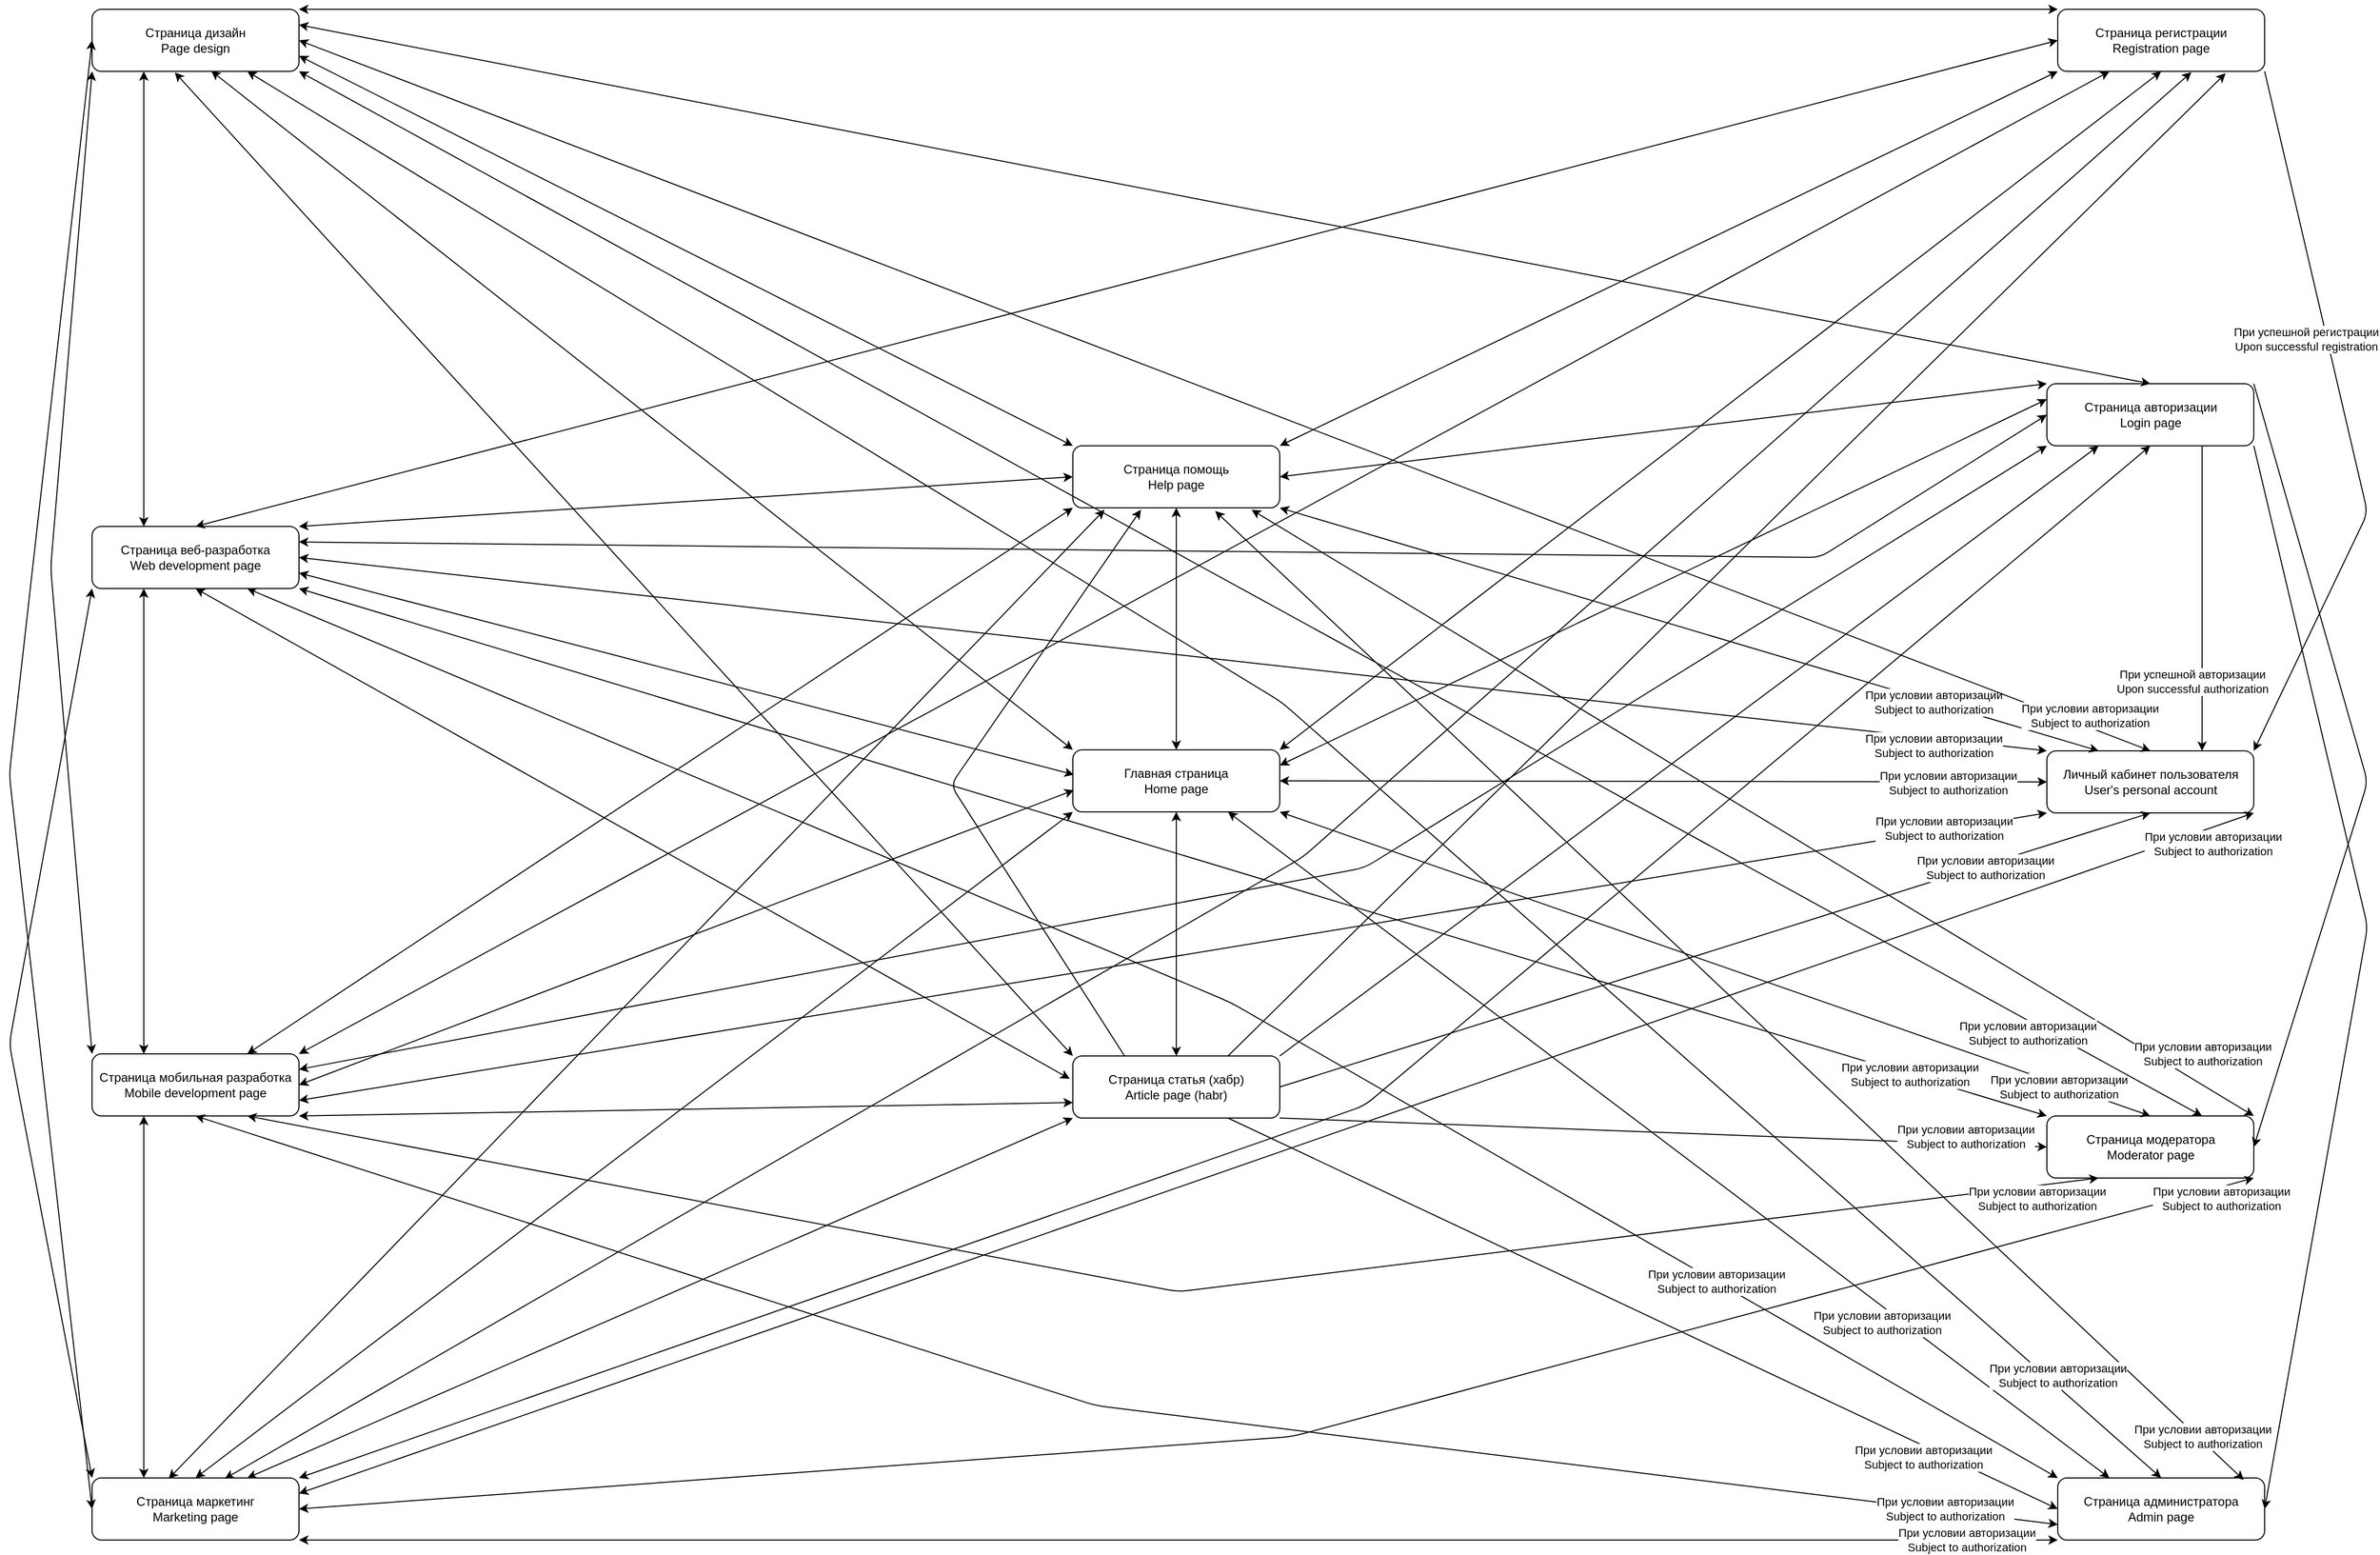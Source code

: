 <mxfile version="14.2.5" type="github">
  <diagram id="zUxbDx-NtFO-UQzZDu3f" name="Page-1">
    <mxGraphModel dx="2426" dy="1291" grid="1" gridSize="10" guides="1" tooltips="1" connect="1" arrows="1" fold="1" page="1" pageScale="1" pageWidth="2336" pageHeight="1654" math="0" shadow="0">
      <root>
        <mxCell id="0" />
        <mxCell id="1" parent="0" />
        <mxCell id="sWHFQ5oZg5fBOhKdgctv-2" value="Главная страница&lt;br&gt;Home page" style="rounded=1;whiteSpace=wrap;html=1;" vertex="1" parent="1">
          <mxGeometry x="1068" y="796" width="200" height="60" as="geometry" />
        </mxCell>
        <mxCell id="sWHFQ5oZg5fBOhKdgctv-3" value="Страница маркетинг&lt;br&gt;Marketing page" style="rounded=1;whiteSpace=wrap;html=1;" vertex="1" parent="1">
          <mxGeometry x="120" y="1500" width="200" height="60" as="geometry" />
        </mxCell>
        <mxCell id="sWHFQ5oZg5fBOhKdgctv-4" value="Страница веб-разработка&lt;br&gt;Web development page" style="rounded=1;whiteSpace=wrap;html=1;" vertex="1" parent="1">
          <mxGeometry x="120" y="580" width="200" height="60" as="geometry" />
        </mxCell>
        <mxCell id="sWHFQ5oZg5fBOhKdgctv-5" value="Страница мобильная разработка&lt;br&gt;Mobile development page" style="rounded=1;whiteSpace=wrap;html=1;" vertex="1" parent="1">
          <mxGeometry x="120" y="1090" width="200" height="60" as="geometry" />
        </mxCell>
        <mxCell id="sWHFQ5oZg5fBOhKdgctv-6" value="Страница дизайн&lt;br&gt;Page design" style="rounded=1;whiteSpace=wrap;html=1;" vertex="1" parent="1">
          <mxGeometry x="120" y="80" width="200" height="60" as="geometry" />
        </mxCell>
        <mxCell id="sWHFQ5oZg5fBOhKdgctv-9" value="Личный кабинет пользователя&lt;br&gt;User&#39;s personal account" style="rounded=1;whiteSpace=wrap;html=1;" vertex="1" parent="1">
          <mxGeometry x="2009.51" y="797" width="200" height="60" as="geometry" />
        </mxCell>
        <mxCell id="sWHFQ5oZg5fBOhKdgctv-10" value="Страница регистрации&lt;br&gt;Registration page" style="rounded=1;whiteSpace=wrap;html=1;" vertex="1" parent="1">
          <mxGeometry x="2020" y="80" width="200" height="60" as="geometry" />
        </mxCell>
        <mxCell id="sWHFQ5oZg5fBOhKdgctv-13" value="Страница авторизации&lt;br&gt;Login page" style="rounded=1;whiteSpace=wrap;html=1;" vertex="1" parent="1">
          <mxGeometry x="2009.51" y="442" width="200" height="60" as="geometry" />
        </mxCell>
        <mxCell id="sWHFQ5oZg5fBOhKdgctv-14" value="Страница статья (хабр)&lt;br&gt;Article page (habr)" style="rounded=1;whiteSpace=wrap;html=1;" vertex="1" parent="1">
          <mxGeometry x="1068" y="1092" width="200" height="60" as="geometry" />
        </mxCell>
        <mxCell id="sWHFQ5oZg5fBOhKdgctv-15" value="Страница администратора&lt;br&gt;Admin page" style="rounded=1;whiteSpace=wrap;html=1;" vertex="1" parent="1">
          <mxGeometry x="2020" y="1500" width="200" height="60" as="geometry" />
        </mxCell>
        <mxCell id="sWHFQ5oZg5fBOhKdgctv-16" value="Страница модератора&lt;br&gt;Moderator page" style="rounded=1;whiteSpace=wrap;html=1;" vertex="1" parent="1">
          <mxGeometry x="2009.51" y="1150" width="200" height="60" as="geometry" />
        </mxCell>
        <mxCell id="sWHFQ5oZg5fBOhKdgctv-17" value="Страница помощь&lt;br&gt;Help page" style="rounded=1;whiteSpace=wrap;html=1;" vertex="1" parent="1">
          <mxGeometry x="1068" y="502" width="200" height="60" as="geometry" />
        </mxCell>
        <mxCell id="sWHFQ5oZg5fBOhKdgctv-19" value="" style="endArrow=classic;startArrow=classic;html=1;entryX=0.576;entryY=0.993;entryDx=0;entryDy=0;exitX=0;exitY=0;exitDx=0;exitDy=0;entryPerimeter=0;" edge="1" parent="1" source="sWHFQ5oZg5fBOhKdgctv-2" target="sWHFQ5oZg5fBOhKdgctv-6">
          <mxGeometry width="50" height="50" relative="1" as="geometry">
            <mxPoint x="727" y="515" as="sourcePoint" />
            <mxPoint x="1042" y="615" as="targetPoint" />
            <Array as="points" />
          </mxGeometry>
        </mxCell>
        <mxCell id="sWHFQ5oZg5fBOhKdgctv-20" value="" style="endArrow=classic;startArrow=classic;html=1;exitX=1;exitY=0.75;exitDx=0;exitDy=0;entryX=0.005;entryY=0.4;entryDx=0;entryDy=0;entryPerimeter=0;" edge="1" parent="1" source="sWHFQ5oZg5fBOhKdgctv-4" target="sWHFQ5oZg5fBOhKdgctv-2">
          <mxGeometry width="50" height="50" relative="1" as="geometry">
            <mxPoint x="992" y="665" as="sourcePoint" />
            <mxPoint x="1042" y="615" as="targetPoint" />
          </mxGeometry>
        </mxCell>
        <mxCell id="sWHFQ5oZg5fBOhKdgctv-22" value="" style="endArrow=classic;startArrow=classic;html=1;exitX=1;exitY=0.5;exitDx=0;exitDy=0;entryX=0.005;entryY=0.65;entryDx=0;entryDy=0;entryPerimeter=0;" edge="1" parent="1" source="sWHFQ5oZg5fBOhKdgctv-5" target="sWHFQ5oZg5fBOhKdgctv-2">
          <mxGeometry width="50" height="50" relative="1" as="geometry">
            <mxPoint x="632" y="654" as="sourcePoint" />
            <mxPoint x="682" y="604" as="targetPoint" />
          </mxGeometry>
        </mxCell>
        <mxCell id="sWHFQ5oZg5fBOhKdgctv-23" value="" style="endArrow=classic;startArrow=classic;html=1;exitX=0.5;exitY=0;exitDx=0;exitDy=0;entryX=0;entryY=1;entryDx=0;entryDy=0;" edge="1" parent="1" source="sWHFQ5oZg5fBOhKdgctv-3" target="sWHFQ5oZg5fBOhKdgctv-2">
          <mxGeometry width="50" height="50" relative="1" as="geometry">
            <mxPoint x="992" y="665" as="sourcePoint" />
            <mxPoint x="1042" y="615" as="targetPoint" />
          </mxGeometry>
        </mxCell>
        <mxCell id="sWHFQ5oZg5fBOhKdgctv-24" value="" style="endArrow=classic;startArrow=classic;html=1;exitX=0.5;exitY=0;exitDx=0;exitDy=0;entryX=0.5;entryY=1;entryDx=0;entryDy=0;" edge="1" parent="1" source="sWHFQ5oZg5fBOhKdgctv-14" target="sWHFQ5oZg5fBOhKdgctv-2">
          <mxGeometry width="50" height="50" relative="1" as="geometry">
            <mxPoint x="1333" y="907" as="sourcePoint" />
            <mxPoint x="1383" y="857" as="targetPoint" />
          </mxGeometry>
        </mxCell>
        <mxCell id="sWHFQ5oZg5fBOhKdgctv-25" value="" style="endArrow=classic;startArrow=classic;html=1;entryX=0;entryY=1;entryDx=0;entryDy=0;exitX=0.75;exitY=0;exitDx=0;exitDy=0;" edge="1" parent="1" source="sWHFQ5oZg5fBOhKdgctv-3" target="sWHFQ5oZg5fBOhKdgctv-14">
          <mxGeometry width="50" height="50" relative="1" as="geometry">
            <mxPoint x="320" y="1520" as="sourcePoint" />
            <mxPoint x="1042" y="615" as="targetPoint" />
          </mxGeometry>
        </mxCell>
        <mxCell id="sWHFQ5oZg5fBOhKdgctv-26" value="" style="endArrow=classic;startArrow=classic;html=1;exitX=1;exitY=1;exitDx=0;exitDy=0;entryX=0;entryY=0.75;entryDx=0;entryDy=0;" edge="1" parent="1" source="sWHFQ5oZg5fBOhKdgctv-5" target="sWHFQ5oZg5fBOhKdgctv-14">
          <mxGeometry width="50" height="50" relative="1" as="geometry">
            <mxPoint x="992" y="665" as="sourcePoint" />
            <mxPoint x="722" y="765" as="targetPoint" />
          </mxGeometry>
        </mxCell>
        <mxCell id="sWHFQ5oZg5fBOhKdgctv-27" value="" style="endArrow=classic;startArrow=classic;html=1;entryX=-0.015;entryY=0.367;entryDx=0;entryDy=0;entryPerimeter=0;exitX=0.5;exitY=1;exitDx=0;exitDy=0;" edge="1" parent="1" source="sWHFQ5oZg5fBOhKdgctv-4" target="sWHFQ5oZg5fBOhKdgctv-14">
          <mxGeometry width="50" height="50" relative="1" as="geometry">
            <mxPoint x="310" y="690" as="sourcePoint" />
            <mxPoint x="1042" y="615" as="targetPoint" />
          </mxGeometry>
        </mxCell>
        <mxCell id="sWHFQ5oZg5fBOhKdgctv-28" value="" style="endArrow=classic;startArrow=classic;html=1;entryX=0;entryY=0;entryDx=0;entryDy=0;" edge="1" parent="1" target="sWHFQ5oZg5fBOhKdgctv-14">
          <mxGeometry width="50" height="50" relative="1" as="geometry">
            <mxPoint x="200" y="141" as="sourcePoint" />
            <mxPoint x="1042" y="615" as="targetPoint" />
          </mxGeometry>
        </mxCell>
        <mxCell id="sWHFQ5oZg5fBOhKdgctv-30" value="" style="endArrow=classic;html=1;exitX=1;exitY=1;exitDx=0;exitDy=0;entryX=1;entryY=0;entryDx=0;entryDy=0;" edge="1" parent="1" source="sWHFQ5oZg5fBOhKdgctv-10" target="sWHFQ5oZg5fBOhKdgctv-9">
          <mxGeometry width="50" height="50" relative="1" as="geometry">
            <mxPoint x="1671.51" y="912" as="sourcePoint" />
            <mxPoint x="1721.51" y="862" as="targetPoint" />
            <Array as="points">
              <mxPoint x="2319.51" y="567" />
            </Array>
          </mxGeometry>
        </mxCell>
        <mxCell id="sWHFQ5oZg5fBOhKdgctv-72" value="При успешной регистрации&lt;br&gt;Upon successful registration" style="edgeLabel;html=1;align=center;verticalAlign=middle;resizable=0;points=[];rotation=0;" vertex="1" connectable="0" parent="sWHFQ5oZg5fBOhKdgctv-30">
          <mxGeometry x="-0.486" y="-1" relative="1" as="geometry">
            <mxPoint x="0.39" y="85.62" as="offset" />
          </mxGeometry>
        </mxCell>
        <mxCell id="sWHFQ5oZg5fBOhKdgctv-31" value="" style="endArrow=classic;html=1;exitX=0.75;exitY=1;exitDx=0;exitDy=0;entryX=0.75;entryY=0;entryDx=0;entryDy=0;" edge="1" parent="1" source="sWHFQ5oZg5fBOhKdgctv-13" target="sWHFQ5oZg5fBOhKdgctv-9">
          <mxGeometry width="50" height="50" relative="1" as="geometry">
            <mxPoint x="1591.51" y="912" as="sourcePoint" />
            <mxPoint x="1641.51" y="862" as="targetPoint" />
            <Array as="points" />
          </mxGeometry>
        </mxCell>
        <mxCell id="sWHFQ5oZg5fBOhKdgctv-80" value="При успешной авторизации&lt;br&gt;Upon successful authorization" style="edgeLabel;html=1;align=center;verticalAlign=middle;resizable=0;points=[];" vertex="1" connectable="0" parent="sWHFQ5oZg5fBOhKdgctv-31">
          <mxGeometry x="0.458" y="1" relative="1" as="geometry">
            <mxPoint x="-10.51" y="12.71" as="offset" />
          </mxGeometry>
        </mxCell>
        <mxCell id="sWHFQ5oZg5fBOhKdgctv-32" value="" style="endArrow=classic;html=1;exitX=1;exitY=0;exitDx=0;exitDy=0;entryX=1;entryY=0.5;entryDx=0;entryDy=0;" edge="1" parent="1" source="sWHFQ5oZg5fBOhKdgctv-13" target="sWHFQ5oZg5fBOhKdgctv-16">
          <mxGeometry width="50" height="50" relative="1" as="geometry">
            <mxPoint x="1671.51" y="902" as="sourcePoint" />
            <mxPoint x="1721.51" y="852" as="targetPoint" />
            <Array as="points">
              <mxPoint x="2319.51" y="827" />
            </Array>
          </mxGeometry>
        </mxCell>
        <mxCell id="sWHFQ5oZg5fBOhKdgctv-33" value="" style="endArrow=classic;html=1;exitX=1;exitY=1;exitDx=0;exitDy=0;entryX=1;entryY=0.5;entryDx=0;entryDy=0;" edge="1" parent="1" source="sWHFQ5oZg5fBOhKdgctv-13" target="sWHFQ5oZg5fBOhKdgctv-15">
          <mxGeometry width="50" height="50" relative="1" as="geometry">
            <mxPoint x="1741.51" y="1082" as="sourcePoint" />
            <mxPoint x="1791.51" y="1032" as="targetPoint" />
            <Array as="points">
              <mxPoint x="2319.51" y="967" />
            </Array>
          </mxGeometry>
        </mxCell>
        <mxCell id="sWHFQ5oZg5fBOhKdgctv-36" value="" style="endArrow=classic;startArrow=classic;html=1;exitX=0.5;exitY=0;exitDx=0;exitDy=0;entryX=0.5;entryY=1;entryDx=0;entryDy=0;" edge="1" parent="1" source="sWHFQ5oZg5fBOhKdgctv-2" target="sWHFQ5oZg5fBOhKdgctv-17">
          <mxGeometry width="50" height="50" relative="1" as="geometry">
            <mxPoint x="1333" y="897" as="sourcePoint" />
            <mxPoint x="1383" y="847" as="targetPoint" />
          </mxGeometry>
        </mxCell>
        <mxCell id="sWHFQ5oZg5fBOhKdgctv-37" value="" style="endArrow=classic;startArrow=classic;html=1;exitX=1;exitY=0;exitDx=0;exitDy=0;entryX=0.5;entryY=1;entryDx=0;entryDy=0;" edge="1" parent="1" source="sWHFQ5oZg5fBOhKdgctv-2" target="sWHFQ5oZg5fBOhKdgctv-10">
          <mxGeometry width="50" height="50" relative="1" as="geometry">
            <mxPoint x="992" y="655" as="sourcePoint" />
            <mxPoint x="1042" y="605" as="targetPoint" />
          </mxGeometry>
        </mxCell>
        <mxCell id="sWHFQ5oZg5fBOhKdgctv-38" value="" style="endArrow=classic;startArrow=classic;html=1;exitX=1;exitY=0.25;exitDx=0;exitDy=0;entryX=0;entryY=0.25;entryDx=0;entryDy=0;" edge="1" parent="1" source="sWHFQ5oZg5fBOhKdgctv-2" target="sWHFQ5oZg5fBOhKdgctv-13">
          <mxGeometry width="50" height="50" relative="1" as="geometry">
            <mxPoint x="992" y="655" as="sourcePoint" />
            <mxPoint x="1032" y="584" as="targetPoint" />
          </mxGeometry>
        </mxCell>
        <mxCell id="sWHFQ5oZg5fBOhKdgctv-54" value="" style="endArrow=classic;startArrow=classic;html=1;exitX=1;exitY=0;exitDx=0;exitDy=0;entryX=0;entryY=1;entryDx=0;entryDy=0;" edge="1" parent="1" source="sWHFQ5oZg5fBOhKdgctv-17" target="sWHFQ5oZg5fBOhKdgctv-10">
          <mxGeometry width="50" height="50" relative="1" as="geometry">
            <mxPoint x="940" y="290" as="sourcePoint" />
            <mxPoint x="1320" y="70" as="targetPoint" />
          </mxGeometry>
        </mxCell>
        <mxCell id="sWHFQ5oZg5fBOhKdgctv-55" value="" style="endArrow=classic;startArrow=classic;html=1;exitX=1;exitY=0.5;exitDx=0;exitDy=0;entryX=0;entryY=0;entryDx=0;entryDy=0;" edge="1" parent="1" source="sWHFQ5oZg5fBOhKdgctv-17" target="sWHFQ5oZg5fBOhKdgctv-13">
          <mxGeometry width="50" height="50" relative="1" as="geometry">
            <mxPoint x="780" y="610" as="sourcePoint" />
            <mxPoint x="1250" y="300" as="targetPoint" />
          </mxGeometry>
        </mxCell>
        <mxCell id="sWHFQ5oZg5fBOhKdgctv-57" value="" style="endArrow=classic;startArrow=classic;html=1;exitX=1;exitY=1;exitDx=0;exitDy=0;entryX=0.25;entryY=0;entryDx=0;entryDy=0;" edge="1" parent="1" source="sWHFQ5oZg5fBOhKdgctv-17" target="sWHFQ5oZg5fBOhKdgctv-9">
          <mxGeometry width="50" height="50" relative="1" as="geometry">
            <mxPoint x="780" y="610" as="sourcePoint" />
            <mxPoint x="830" y="560" as="targetPoint" />
          </mxGeometry>
        </mxCell>
        <mxCell id="sWHFQ5oZg5fBOhKdgctv-81" value="При условии авторизации&lt;br&gt;Subject to authorization" style="edgeLabel;html=1;align=center;verticalAlign=middle;resizable=0;points=[];" vertex="1" connectable="0" parent="sWHFQ5oZg5fBOhKdgctv-57">
          <mxGeometry x="0.726" relative="1" as="geometry">
            <mxPoint x="-51.45" y="-14.92" as="offset" />
          </mxGeometry>
        </mxCell>
        <mxCell id="sWHFQ5oZg5fBOhKdgctv-58" value="" style="endArrow=classic;startArrow=classic;html=1;exitX=0.864;exitY=1.032;exitDx=0;exitDy=0;exitPerimeter=0;entryX=1;entryY=0;entryDx=0;entryDy=0;" edge="1" parent="1" source="sWHFQ5oZg5fBOhKdgctv-17" target="sWHFQ5oZg5fBOhKdgctv-16">
          <mxGeometry width="50" height="50" relative="1" as="geometry">
            <mxPoint x="920" y="360" as="sourcePoint" />
            <mxPoint x="830" y="560" as="targetPoint" />
          </mxGeometry>
        </mxCell>
        <mxCell id="sWHFQ5oZg5fBOhKdgctv-59" value="" style="endArrow=classic;startArrow=classic;html=1;exitX=0.688;exitY=1.052;exitDx=0;exitDy=0;exitPerimeter=0;entryX=0.899;entryY=0.032;entryDx=0;entryDy=0;entryPerimeter=0;" edge="1" parent="1" source="sWHFQ5oZg5fBOhKdgctv-17" target="sWHFQ5oZg5fBOhKdgctv-15">
          <mxGeometry width="50" height="50" relative="1" as="geometry">
            <mxPoint x="780" y="610" as="sourcePoint" />
            <mxPoint x="830" y="560" as="targetPoint" />
          </mxGeometry>
        </mxCell>
        <mxCell id="sWHFQ5oZg5fBOhKdgctv-114" value="При условии авторизации&lt;br&gt;Subject to authorization" style="edgeLabel;html=1;align=center;verticalAlign=middle;resizable=0;points=[];" vertex="1" connectable="0" parent="sWHFQ5oZg5fBOhKdgctv-59">
          <mxGeometry x="0.884" y="-3" relative="1" as="geometry">
            <mxPoint x="19.73" y="10.05" as="offset" />
          </mxGeometry>
        </mxCell>
        <mxCell id="sWHFQ5oZg5fBOhKdgctv-60" value="" style="endArrow=classic;html=1;entryX=0.329;entryY=1.032;entryDx=0;entryDy=0;entryPerimeter=0;exitX=0.25;exitY=0;exitDx=0;exitDy=0;" edge="1" parent="1" source="sWHFQ5oZg5fBOhKdgctv-14" target="sWHFQ5oZg5fBOhKdgctv-17">
          <mxGeometry width="50" height="50" relative="1" as="geometry">
            <mxPoint x="870" y="972" as="sourcePoint" />
            <mxPoint x="870" y="132" as="targetPoint" />
            <Array as="points">
              <mxPoint x="950" y="830" />
            </Array>
          </mxGeometry>
        </mxCell>
        <mxCell id="sWHFQ5oZg5fBOhKdgctv-61" value="" style="endArrow=classic;startArrow=classic;html=1;exitX=0.37;exitY=0.013;exitDx=0;exitDy=0;entryX=0.153;entryY=1.032;entryDx=0;entryDy=0;entryPerimeter=0;exitPerimeter=0;" edge="1" parent="1" source="sWHFQ5oZg5fBOhKdgctv-3" target="sWHFQ5oZg5fBOhKdgctv-17">
          <mxGeometry width="50" height="50" relative="1" as="geometry">
            <mxPoint x="780" y="610" as="sourcePoint" />
            <mxPoint x="750" y="140" as="targetPoint" />
          </mxGeometry>
        </mxCell>
        <mxCell id="sWHFQ5oZg5fBOhKdgctv-62" value="" style="endArrow=classic;startArrow=classic;html=1;exitX=0.75;exitY=0;exitDx=0;exitDy=0;entryX=0;entryY=1;entryDx=0;entryDy=0;" edge="1" parent="1" source="sWHFQ5oZg5fBOhKdgctv-5" target="sWHFQ5oZg5fBOhKdgctv-17">
          <mxGeometry width="50" height="50" relative="1" as="geometry">
            <mxPoint x="780" y="610" as="sourcePoint" />
            <mxPoint x="830" y="560" as="targetPoint" />
          </mxGeometry>
        </mxCell>
        <mxCell id="sWHFQ5oZg5fBOhKdgctv-63" value="" style="endArrow=classic;startArrow=classic;html=1;exitX=1;exitY=0;exitDx=0;exitDy=0;entryX=0;entryY=0.5;entryDx=0;entryDy=0;" edge="1" parent="1" source="sWHFQ5oZg5fBOhKdgctv-4" target="sWHFQ5oZg5fBOhKdgctv-17">
          <mxGeometry width="50" height="50" relative="1" as="geometry">
            <mxPoint x="780" y="610" as="sourcePoint" />
            <mxPoint x="830" y="560" as="targetPoint" />
          </mxGeometry>
        </mxCell>
        <mxCell id="sWHFQ5oZg5fBOhKdgctv-64" value="" style="endArrow=classic;startArrow=classic;html=1;exitX=1;exitY=0.75;exitDx=0;exitDy=0;entryX=0;entryY=0;entryDx=0;entryDy=0;" edge="1" parent="1" source="sWHFQ5oZg5fBOhKdgctv-6" target="sWHFQ5oZg5fBOhKdgctv-17">
          <mxGeometry width="50" height="50" relative="1" as="geometry">
            <mxPoint x="420" y="140" as="sourcePoint" />
            <mxPoint x="640" y="50" as="targetPoint" />
          </mxGeometry>
        </mxCell>
        <mxCell id="sWHFQ5oZg5fBOhKdgctv-65" value="" style="endArrow=classic;startArrow=classic;html=1;exitX=0.25;exitY=1;exitDx=0;exitDy=0;entryX=0.25;entryY=0;entryDx=0;entryDy=0;" edge="1" parent="1" source="sWHFQ5oZg5fBOhKdgctv-6" target="sWHFQ5oZg5fBOhKdgctv-4">
          <mxGeometry width="50" height="50" relative="1" as="geometry">
            <mxPoint x="860" y="857" as="sourcePoint" />
            <mxPoint x="910" y="807" as="targetPoint" />
          </mxGeometry>
        </mxCell>
        <mxCell id="sWHFQ5oZg5fBOhKdgctv-66" value="" style="endArrow=classic;html=1;exitX=0.75;exitY=0;exitDx=0;exitDy=0;entryX=0.811;entryY=1.032;entryDx=0;entryDy=0;entryPerimeter=0;" edge="1" parent="1" source="sWHFQ5oZg5fBOhKdgctv-14" target="sWHFQ5oZg5fBOhKdgctv-10">
          <mxGeometry width="50" height="50" relative="1" as="geometry">
            <mxPoint x="780" y="610" as="sourcePoint" />
            <mxPoint x="830" y="560" as="targetPoint" />
          </mxGeometry>
        </mxCell>
        <mxCell id="sWHFQ5oZg5fBOhKdgctv-67" value="" style="endArrow=classic;html=1;exitX=1;exitY=0;exitDx=0;exitDy=0;entryX=0.25;entryY=1;entryDx=0;entryDy=0;" edge="1" parent="1" source="sWHFQ5oZg5fBOhKdgctv-14" target="sWHFQ5oZg5fBOhKdgctv-13">
          <mxGeometry width="50" height="50" relative="1" as="geometry">
            <mxPoint x="950" y="860" as="sourcePoint" />
            <mxPoint x="1000" y="810" as="targetPoint" />
          </mxGeometry>
        </mxCell>
        <mxCell id="sWHFQ5oZg5fBOhKdgctv-68" value="" style="endArrow=classic;html=1;exitX=1;exitY=0.5;exitDx=0;exitDy=0;entryX=0.5;entryY=1;entryDx=0;entryDy=0;" edge="1" parent="1" source="sWHFQ5oZg5fBOhKdgctv-14" target="sWHFQ5oZg5fBOhKdgctv-9">
          <mxGeometry relative="1" as="geometry">
            <mxPoint x="760" y="580" as="sourcePoint" />
            <mxPoint x="860" y="580" as="targetPoint" />
            <Array as="points" />
          </mxGeometry>
        </mxCell>
        <mxCell id="sWHFQ5oZg5fBOhKdgctv-69" value="При условии авторизации&lt;br&gt;Subject to authorization" style="edgeLabel;resizable=0;html=1;align=center;verticalAlign=middle;" connectable="0" vertex="1" parent="sWHFQ5oZg5fBOhKdgctv-68">
          <mxGeometry relative="1" as="geometry">
            <mxPoint x="471.2" y="100.52" as="offset" />
          </mxGeometry>
        </mxCell>
        <mxCell id="sWHFQ5oZg5fBOhKdgctv-71" value="При условии авторизации&lt;br&gt;Subject to authorization" style="edgeLabel;html=1;align=center;verticalAlign=middle;resizable=0;points=[];" vertex="1" connectable="0" parent="sWHFQ5oZg5fBOhKdgctv-68">
          <mxGeometry x="0.604" y="-2" relative="1" as="geometry">
            <mxPoint x="6.59" y="-1.37" as="offset" />
          </mxGeometry>
        </mxCell>
        <mxCell id="sWHFQ5oZg5fBOhKdgctv-78" value="" style="endArrow=classic;startArrow=classic;html=1;exitX=1;exitY=0.5;exitDx=0;exitDy=0;entryX=0;entryY=0.5;entryDx=0;entryDy=0;" edge="1" parent="1" source="sWHFQ5oZg5fBOhKdgctv-2" target="sWHFQ5oZg5fBOhKdgctv-9">
          <mxGeometry width="50" height="50" relative="1" as="geometry">
            <mxPoint x="1360" y="910" as="sourcePoint" />
            <mxPoint x="1410" y="860" as="targetPoint" />
          </mxGeometry>
        </mxCell>
        <mxCell id="sWHFQ5oZg5fBOhKdgctv-79" value="При условии авторизации&lt;br&gt;Subject to authorization" style="edgeLabel;html=1;align=center;verticalAlign=middle;resizable=0;points=[];" vertex="1" connectable="0" parent="sWHFQ5oZg5fBOhKdgctv-78">
          <mxGeometry x="0.742" y="-1" relative="1" as="geometry">
            <mxPoint as="offset" />
          </mxGeometry>
        </mxCell>
        <mxCell id="sWHFQ5oZg5fBOhKdgctv-82" value="" style="endArrow=classic;startArrow=classic;html=1;exitX=1;exitY=0.5;exitDx=0;exitDy=0;entryX=0.5;entryY=0;entryDx=0;entryDy=0;" edge="1" parent="1" source="sWHFQ5oZg5fBOhKdgctv-6" target="sWHFQ5oZg5fBOhKdgctv-9">
          <mxGeometry width="50" height="50" relative="1" as="geometry">
            <mxPoint x="1160" y="690" as="sourcePoint" />
            <mxPoint x="1210" y="640" as="targetPoint" />
          </mxGeometry>
        </mxCell>
        <mxCell id="sWHFQ5oZg5fBOhKdgctv-84" value="При условии авторизации&lt;br&gt;Subject to authorization" style="edgeLabel;html=1;align=center;verticalAlign=middle;resizable=0;points=[];" vertex="1" connectable="0" parent="sWHFQ5oZg5fBOhKdgctv-82">
          <mxGeometry x="0.862" y="2" relative="1" as="geometry">
            <mxPoint x="63.84" y="14.58" as="offset" />
          </mxGeometry>
        </mxCell>
        <mxCell id="sWHFQ5oZg5fBOhKdgctv-85" value="" style="endArrow=classic;startArrow=classic;html=1;exitX=1;exitY=0.5;exitDx=0;exitDy=0;entryX=0;entryY=0;entryDx=0;entryDy=0;" edge="1" parent="1" source="sWHFQ5oZg5fBOhKdgctv-4" target="sWHFQ5oZg5fBOhKdgctv-9">
          <mxGeometry width="50" height="50" relative="1" as="geometry">
            <mxPoint x="1160" y="630" as="sourcePoint" />
            <mxPoint x="1970" y="797" as="targetPoint" />
          </mxGeometry>
        </mxCell>
        <mxCell id="sWHFQ5oZg5fBOhKdgctv-86" value="При условии авторизации&lt;br&gt;Subject to authorization" style="edgeLabel;html=1;align=center;verticalAlign=middle;resizable=0;points=[];" vertex="1" connectable="0" parent="sWHFQ5oZg5fBOhKdgctv-85">
          <mxGeometry x="0.751" y="-1" relative="1" as="geometry">
            <mxPoint x="101.24" y="17.19" as="offset" />
          </mxGeometry>
        </mxCell>
        <mxCell id="sWHFQ5oZg5fBOhKdgctv-87" value="" style="endArrow=classic;startArrow=classic;html=1;exitX=1;exitY=0.75;exitDx=0;exitDy=0;entryX=0;entryY=1;entryDx=0;entryDy=0;" edge="1" parent="1" source="sWHFQ5oZg5fBOhKdgctv-5" target="sWHFQ5oZg5fBOhKdgctv-9">
          <mxGeometry width="50" height="50" relative="1" as="geometry">
            <mxPoint x="1160" y="970" as="sourcePoint" />
            <mxPoint x="1210" y="920" as="targetPoint" />
          </mxGeometry>
        </mxCell>
        <mxCell id="sWHFQ5oZg5fBOhKdgctv-88" value="При условии авторизации&lt;br&gt;Subject to authorization" style="edgeLabel;html=1;align=center;verticalAlign=middle;resizable=0;points=[];" vertex="1" connectable="0" parent="sWHFQ5oZg5fBOhKdgctv-87">
          <mxGeometry x="0.842" y="-1" relative="1" as="geometry">
            <mxPoint x="33.3" y="-8.69" as="offset" />
          </mxGeometry>
        </mxCell>
        <mxCell id="sWHFQ5oZg5fBOhKdgctv-89" value="" style="endArrow=classic;startArrow=classic;html=1;exitX=1;exitY=0.25;exitDx=0;exitDy=0;entryX=1;entryY=1;entryDx=0;entryDy=0;" edge="1" parent="1" source="sWHFQ5oZg5fBOhKdgctv-3" target="sWHFQ5oZg5fBOhKdgctv-9">
          <mxGeometry width="50" height="50" relative="1" as="geometry">
            <mxPoint x="1160" y="1090" as="sourcePoint" />
            <mxPoint x="1210" y="1040" as="targetPoint" />
          </mxGeometry>
        </mxCell>
        <mxCell id="sWHFQ5oZg5fBOhKdgctv-90" value="При условии авторизации&lt;br&gt;Subject to authorization" style="edgeLabel;html=1;align=center;verticalAlign=middle;resizable=0;points=[];" vertex="1" connectable="0" parent="sWHFQ5oZg5fBOhKdgctv-89">
          <mxGeometry x="0.908" relative="1" as="geometry">
            <mxPoint x="47.2" as="offset" />
          </mxGeometry>
        </mxCell>
        <mxCell id="sWHFQ5oZg5fBOhKdgctv-91" value="" style="endArrow=classic;startArrow=classic;html=1;entryX=0;entryY=0;entryDx=0;entryDy=0;exitX=1;exitY=0;exitDx=0;exitDy=0;" edge="1" parent="1" source="sWHFQ5oZg5fBOhKdgctv-6" target="sWHFQ5oZg5fBOhKdgctv-10">
          <mxGeometry width="50" height="50" relative="1" as="geometry">
            <mxPoint x="560" y="90" as="sourcePoint" />
            <mxPoint x="1800" y="70" as="targetPoint" />
          </mxGeometry>
        </mxCell>
        <mxCell id="sWHFQ5oZg5fBOhKdgctv-92" value="" style="endArrow=classic;startArrow=classic;html=1;exitX=0.5;exitY=0;exitDx=0;exitDy=0;entryX=0;entryY=0.5;entryDx=0;entryDy=0;" edge="1" parent="1" source="sWHFQ5oZg5fBOhKdgctv-4" target="sWHFQ5oZg5fBOhKdgctv-10">
          <mxGeometry width="50" height="50" relative="1" as="geometry">
            <mxPoint x="1160" y="610" as="sourcePoint" />
            <mxPoint x="1210" y="560" as="targetPoint" />
          </mxGeometry>
        </mxCell>
        <mxCell id="sWHFQ5oZg5fBOhKdgctv-93" value="" style="endArrow=classic;startArrow=classic;html=1;exitX=1;exitY=0;exitDx=0;exitDy=0;entryX=0.25;entryY=1;entryDx=0;entryDy=0;" edge="1" parent="1" source="sWHFQ5oZg5fBOhKdgctv-5" target="sWHFQ5oZg5fBOhKdgctv-10">
          <mxGeometry width="50" height="50" relative="1" as="geometry">
            <mxPoint x="1160" y="730" as="sourcePoint" />
            <mxPoint x="1210" y="680" as="targetPoint" />
          </mxGeometry>
        </mxCell>
        <mxCell id="sWHFQ5oZg5fBOhKdgctv-94" value="" style="endArrow=classic;startArrow=classic;html=1;exitX=0.641;exitY=0.013;exitDx=0;exitDy=0;entryX=0.646;entryY=1.013;entryDx=0;entryDy=0;entryPerimeter=0;exitPerimeter=0;" edge="1" parent="1" source="sWHFQ5oZg5fBOhKdgctv-3" target="sWHFQ5oZg5fBOhKdgctv-10">
          <mxGeometry width="50" height="50" relative="1" as="geometry">
            <mxPoint x="1160" y="960" as="sourcePoint" />
            <mxPoint x="2020" y="260" as="targetPoint" />
            <Array as="points">
              <mxPoint x="1290" y="900" />
            </Array>
          </mxGeometry>
        </mxCell>
        <mxCell id="sWHFQ5oZg5fBOhKdgctv-95" value="" style="endArrow=classic;startArrow=classic;html=1;exitX=1;exitY=0.25;exitDx=0;exitDy=0;entryX=0.5;entryY=0;entryDx=0;entryDy=0;" edge="1" parent="1" source="sWHFQ5oZg5fBOhKdgctv-6" target="sWHFQ5oZg5fBOhKdgctv-13">
          <mxGeometry width="50" height="50" relative="1" as="geometry">
            <mxPoint x="1160" y="370" as="sourcePoint" />
            <mxPoint x="1210" y="320" as="targetPoint" />
          </mxGeometry>
        </mxCell>
        <mxCell id="sWHFQ5oZg5fBOhKdgctv-96" value="" style="endArrow=classic;startArrow=classic;html=1;entryX=0;entryY=0.5;entryDx=0;entryDy=0;exitX=1;exitY=0.25;exitDx=0;exitDy=0;" edge="1" parent="1" source="sWHFQ5oZg5fBOhKdgctv-4" target="sWHFQ5oZg5fBOhKdgctv-13">
          <mxGeometry width="50" height="50" relative="1" as="geometry">
            <mxPoint x="320" y="600" as="sourcePoint" />
            <mxPoint x="1210" y="440" as="targetPoint" />
            <Array as="points">
              <mxPoint x="1790" y="610" />
            </Array>
          </mxGeometry>
        </mxCell>
        <mxCell id="sWHFQ5oZg5fBOhKdgctv-97" value="" style="endArrow=classic;startArrow=classic;html=1;exitX=0.25;exitY=0;exitDx=0;exitDy=0;entryX=0.25;entryY=1;entryDx=0;entryDy=0;" edge="1" parent="1" source="sWHFQ5oZg5fBOhKdgctv-5" target="sWHFQ5oZg5fBOhKdgctv-4">
          <mxGeometry width="50" height="50" relative="1" as="geometry">
            <mxPoint x="1130" y="740" as="sourcePoint" />
            <mxPoint x="1210" y="680" as="targetPoint" />
          </mxGeometry>
        </mxCell>
        <mxCell id="sWHFQ5oZg5fBOhKdgctv-98" value="" style="endArrow=classic;startArrow=classic;html=1;exitX=1;exitY=0.25;exitDx=0;exitDy=0;entryX=0;entryY=1;entryDx=0;entryDy=0;" edge="1" parent="1" source="sWHFQ5oZg5fBOhKdgctv-5" target="sWHFQ5oZg5fBOhKdgctv-13">
          <mxGeometry width="50" height="50" relative="1" as="geometry">
            <mxPoint x="1160" y="840" as="sourcePoint" />
            <mxPoint x="1210" y="790" as="targetPoint" />
            <Array as="points">
              <mxPoint x="1350" y="910" />
            </Array>
          </mxGeometry>
        </mxCell>
        <mxCell id="sWHFQ5oZg5fBOhKdgctv-99" value="" style="endArrow=classic;startArrow=classic;html=1;exitX=0.25;exitY=0;exitDx=0;exitDy=0;entryX=0.25;entryY=1;entryDx=0;entryDy=0;" edge="1" parent="1" source="sWHFQ5oZg5fBOhKdgctv-3" target="sWHFQ5oZg5fBOhKdgctv-5">
          <mxGeometry width="50" height="50" relative="1" as="geometry">
            <mxPoint x="1160" y="1080" as="sourcePoint" />
            <mxPoint x="1210" y="1030" as="targetPoint" />
          </mxGeometry>
        </mxCell>
        <mxCell id="sWHFQ5oZg5fBOhKdgctv-101" value="" style="endArrow=classic;startArrow=classic;html=1;exitX=1;exitY=0;exitDx=0;exitDy=0;entryX=0.5;entryY=1;entryDx=0;entryDy=0;" edge="1" parent="1" source="sWHFQ5oZg5fBOhKdgctv-3" target="sWHFQ5oZg5fBOhKdgctv-13">
          <mxGeometry width="50" height="50" relative="1" as="geometry">
            <mxPoint x="1160" y="1080" as="sourcePoint" />
            <mxPoint x="1210" y="1030" as="targetPoint" />
            <Array as="points">
              <mxPoint x="1350" y="1140" />
            </Array>
          </mxGeometry>
        </mxCell>
        <mxCell id="sWHFQ5oZg5fBOhKdgctv-102" value="" style="endArrow=classic;startArrow=classic;html=1;entryX=1;entryY=1;entryDx=0;entryDy=0;exitX=0.5;exitY=0;exitDx=0;exitDy=0;" edge="1" parent="1" source="sWHFQ5oZg5fBOhKdgctv-16" target="sWHFQ5oZg5fBOhKdgctv-2">
          <mxGeometry width="50" height="50" relative="1" as="geometry">
            <mxPoint x="1160" y="960" as="sourcePoint" />
            <mxPoint x="1210" y="910" as="targetPoint" />
          </mxGeometry>
        </mxCell>
        <mxCell id="sWHFQ5oZg5fBOhKdgctv-103" value="При условии авторизации&lt;br&gt;Subject to authorization" style="edgeLabel;html=1;align=center;verticalAlign=middle;resizable=0;points=[];" vertex="1" connectable="0" parent="sWHFQ5oZg5fBOhKdgctv-102">
          <mxGeometry x="-0.724" y="1" relative="1" as="geometry">
            <mxPoint x="27.44" y="11.8" as="offset" />
          </mxGeometry>
        </mxCell>
        <mxCell id="sWHFQ5oZg5fBOhKdgctv-104" value="" style="endArrow=classic;html=1;exitX=1;exitY=1;exitDx=0;exitDy=0;entryX=0;entryY=0.5;entryDx=0;entryDy=0;" edge="1" parent="1" source="sWHFQ5oZg5fBOhKdgctv-14" target="sWHFQ5oZg5fBOhKdgctv-16">
          <mxGeometry width="50" height="50" relative="1" as="geometry">
            <mxPoint x="1160" y="1070" as="sourcePoint" />
            <mxPoint x="1210" y="1020" as="targetPoint" />
          </mxGeometry>
        </mxCell>
        <mxCell id="sWHFQ5oZg5fBOhKdgctv-105" value="При условии авторизации&lt;br&gt;Subject to authorization" style="edgeLabel;html=1;align=center;verticalAlign=middle;resizable=0;points=[];" vertex="1" connectable="0" parent="sWHFQ5oZg5fBOhKdgctv-104">
          <mxGeometry x="0.723" y="2" relative="1" as="geometry">
            <mxPoint x="23.56" y="-4.11" as="offset" />
          </mxGeometry>
        </mxCell>
        <mxCell id="sWHFQ5oZg5fBOhKdgctv-106" value="" style="endArrow=classic;startArrow=classic;html=1;entryX=0.75;entryY=0;entryDx=0;entryDy=0;exitX=1;exitY=1;exitDx=0;exitDy=0;" edge="1" parent="1" source="sWHFQ5oZg5fBOhKdgctv-6" target="sWHFQ5oZg5fBOhKdgctv-16">
          <mxGeometry width="50" height="50" relative="1" as="geometry">
            <mxPoint x="350" y="190" as="sourcePoint" />
            <mxPoint x="1210" y="550" as="targetPoint" />
          </mxGeometry>
        </mxCell>
        <mxCell id="sWHFQ5oZg5fBOhKdgctv-107" value="При условии авторизации&lt;br&gt;Subject to authorization" style="edgeLabel;html=1;align=center;verticalAlign=middle;resizable=0;points=[];" vertex="1" connectable="0" parent="sWHFQ5oZg5fBOhKdgctv-106">
          <mxGeometry x="0.923" y="1" relative="1" as="geometry">
            <mxPoint x="-98.41" y="-40.17" as="offset" />
          </mxGeometry>
        </mxCell>
        <mxCell id="sWHFQ5oZg5fBOhKdgctv-108" value="" style="endArrow=classic;startArrow=classic;html=1;exitX=1;exitY=1;exitDx=0;exitDy=0;entryX=0;entryY=0;entryDx=0;entryDy=0;" edge="1" parent="1" source="sWHFQ5oZg5fBOhKdgctv-4" target="sWHFQ5oZg5fBOhKdgctv-16">
          <mxGeometry width="50" height="50" relative="1" as="geometry">
            <mxPoint x="1160" y="830" as="sourcePoint" />
            <mxPoint x="1930" y="1150" as="targetPoint" />
          </mxGeometry>
        </mxCell>
        <mxCell id="sWHFQ5oZg5fBOhKdgctv-109" value="При условии авторизации&lt;br&gt;Subject to authorization" style="edgeLabel;html=1;align=center;verticalAlign=middle;resizable=0;points=[];" vertex="1" connectable="0" parent="sWHFQ5oZg5fBOhKdgctv-108">
          <mxGeometry x="0.716" y="3" relative="1" as="geometry">
            <mxPoint x="106.68" y="35.31" as="offset" />
          </mxGeometry>
        </mxCell>
        <mxCell id="sWHFQ5oZg5fBOhKdgctv-110" value="" style="endArrow=classic;startArrow=classic;html=1;exitX=0.75;exitY=1;exitDx=0;exitDy=0;entryX=0.25;entryY=1;entryDx=0;entryDy=0;" edge="1" parent="1" source="sWHFQ5oZg5fBOhKdgctv-5" target="sWHFQ5oZg5fBOhKdgctv-16">
          <mxGeometry width="50" height="50" relative="1" as="geometry">
            <mxPoint x="1160" y="1060" as="sourcePoint" />
            <mxPoint x="1210" y="1010" as="targetPoint" />
            <Array as="points">
              <mxPoint x="1170" y="1320" />
            </Array>
          </mxGeometry>
        </mxCell>
        <mxCell id="sWHFQ5oZg5fBOhKdgctv-111" value="При условии авторизации&lt;br&gt;Subject to authorization" style="edgeLabel;html=1;align=center;verticalAlign=middle;resizable=0;points=[];" vertex="1" connectable="0" parent="sWHFQ5oZg5fBOhKdgctv-110">
          <mxGeometry x="0.819" relative="1" as="geometry">
            <mxPoint x="103.22" y="-0.12" as="offset" />
          </mxGeometry>
        </mxCell>
        <mxCell id="sWHFQ5oZg5fBOhKdgctv-112" value="" style="endArrow=classic;startArrow=classic;html=1;exitX=1;exitY=0.5;exitDx=0;exitDy=0;entryX=1;entryY=1;entryDx=0;entryDy=0;" edge="1" parent="1" source="sWHFQ5oZg5fBOhKdgctv-3" target="sWHFQ5oZg5fBOhKdgctv-16">
          <mxGeometry width="50" height="50" relative="1" as="geometry">
            <mxPoint x="1160" y="1050" as="sourcePoint" />
            <mxPoint x="1210" y="1000" as="targetPoint" />
            <Array as="points">
              <mxPoint x="1280" y="1460" />
            </Array>
          </mxGeometry>
        </mxCell>
        <mxCell id="sWHFQ5oZg5fBOhKdgctv-113" value="При условии авторизации&lt;br&gt;Subject to authorization" style="edgeLabel;html=1;align=center;verticalAlign=middle;resizable=0;points=[];" vertex="1" connectable="0" parent="sWHFQ5oZg5fBOhKdgctv-112">
          <mxGeometry x="0.899" y="-3" relative="1" as="geometry">
            <mxPoint x="60.9" y="-8.82" as="offset" />
          </mxGeometry>
        </mxCell>
        <mxCell id="sWHFQ5oZg5fBOhKdgctv-115" value="" style="endArrow=classic;startArrow=classic;html=1;entryX=0.75;entryY=1;entryDx=0;entryDy=0;exitX=0.25;exitY=0;exitDx=0;exitDy=0;" edge="1" parent="1" source="sWHFQ5oZg5fBOhKdgctv-15" target="sWHFQ5oZg5fBOhKdgctv-2">
          <mxGeometry width="50" height="50" relative="1" as="geometry">
            <mxPoint x="1160" y="1040" as="sourcePoint" />
            <mxPoint x="1210" y="990" as="targetPoint" />
          </mxGeometry>
        </mxCell>
        <mxCell id="sWHFQ5oZg5fBOhKdgctv-116" value="При условии авторизации&lt;br&gt;Subject to authorization" style="edgeLabel;html=1;align=center;verticalAlign=middle;resizable=0;points=[];" vertex="1" connectable="0" parent="sWHFQ5oZg5fBOhKdgctv-115">
          <mxGeometry x="-0.788" relative="1" as="geometry">
            <mxPoint x="-129.9" y="-81.9" as="offset" />
          </mxGeometry>
        </mxCell>
        <mxCell id="sWHFQ5oZg5fBOhKdgctv-119" value="" style="endArrow=classic;html=1;exitX=0.75;exitY=1;exitDx=0;exitDy=0;entryX=0;entryY=0.5;entryDx=0;entryDy=0;" edge="1" parent="1" source="sWHFQ5oZg5fBOhKdgctv-14" target="sWHFQ5oZg5fBOhKdgctv-15">
          <mxGeometry width="50" height="50" relative="1" as="geometry">
            <mxPoint x="1160" y="1300" as="sourcePoint" />
            <mxPoint x="1210" y="1250" as="targetPoint" />
          </mxGeometry>
        </mxCell>
        <mxCell id="sWHFQ5oZg5fBOhKdgctv-120" value="При условии авторизации&lt;br&gt;Subject to authorization" style="edgeLabel;html=1;align=center;verticalAlign=middle;resizable=0;points=[];" vertex="1" connectable="0" parent="sWHFQ5oZg5fBOhKdgctv-119">
          <mxGeometry x="0.868" y="-3" relative="1" as="geometry">
            <mxPoint x="-75.91" y="-27.82" as="offset" />
          </mxGeometry>
        </mxCell>
        <mxCell id="sWHFQ5oZg5fBOhKdgctv-121" value="" style="endArrow=classic;startArrow=classic;html=1;exitX=1;exitY=1;exitDx=0;exitDy=0;entryX=0;entryY=1;entryDx=0;entryDy=0;" edge="1" parent="1" source="sWHFQ5oZg5fBOhKdgctv-3" target="sWHFQ5oZg5fBOhKdgctv-15">
          <mxGeometry width="50" height="50" relative="1" as="geometry">
            <mxPoint x="1160" y="1300" as="sourcePoint" />
            <mxPoint x="1210" y="1250" as="targetPoint" />
          </mxGeometry>
        </mxCell>
        <mxCell id="sWHFQ5oZg5fBOhKdgctv-122" value="При условии авторизации&lt;br&gt;Subject to authorization" style="edgeLabel;html=1;align=center;verticalAlign=middle;resizable=0;points=[];" vertex="1" connectable="0" parent="sWHFQ5oZg5fBOhKdgctv-121">
          <mxGeometry x="0.896" y="-2" relative="1" as="geometry">
            <mxPoint y="-2" as="offset" />
          </mxGeometry>
        </mxCell>
        <mxCell id="sWHFQ5oZg5fBOhKdgctv-123" value="" style="endArrow=classic;startArrow=classic;html=1;exitX=0.5;exitY=1;exitDx=0;exitDy=0;entryX=0;entryY=0.75;entryDx=0;entryDy=0;" edge="1" parent="1" source="sWHFQ5oZg5fBOhKdgctv-5" target="sWHFQ5oZg5fBOhKdgctv-15">
          <mxGeometry width="50" height="50" relative="1" as="geometry">
            <mxPoint x="1160" y="1180" as="sourcePoint" />
            <mxPoint x="1210" y="1130" as="targetPoint" />
            <Array as="points">
              <mxPoint x="1090" y="1430" />
            </Array>
          </mxGeometry>
        </mxCell>
        <mxCell id="sWHFQ5oZg5fBOhKdgctv-124" value="При условии авторизации&lt;br&gt;Subject to authorization" style="edgeLabel;html=1;align=center;verticalAlign=middle;resizable=0;points=[];" vertex="1" connectable="0" parent="sWHFQ5oZg5fBOhKdgctv-123">
          <mxGeometry x="0.808" relative="1" as="geometry">
            <mxPoint x="66.74" y="6.86" as="offset" />
          </mxGeometry>
        </mxCell>
        <mxCell id="sWHFQ5oZg5fBOhKdgctv-125" value="" style="endArrow=classic;startArrow=classic;html=1;exitX=0.75;exitY=1;exitDx=0;exitDy=0;entryX=0;entryY=0;entryDx=0;entryDy=0;" edge="1" parent="1" source="sWHFQ5oZg5fBOhKdgctv-4" target="sWHFQ5oZg5fBOhKdgctv-15">
          <mxGeometry width="50" height="50" relative="1" as="geometry">
            <mxPoint x="1160" y="1050" as="sourcePoint" />
            <mxPoint x="2170" y="1640" as="targetPoint" />
            <Array as="points">
              <mxPoint x="1220" y="1040" />
            </Array>
          </mxGeometry>
        </mxCell>
        <mxCell id="sWHFQ5oZg5fBOhKdgctv-127" value="При условии авторизации&lt;br&gt;Subject to authorization" style="edgeLabel;html=1;align=center;verticalAlign=middle;resizable=0;points=[];" vertex="1" connectable="0" parent="sWHFQ5oZg5fBOhKdgctv-125">
          <mxGeometry x="0.741" y="-2" relative="1" as="geometry">
            <mxPoint x="-110.18" y="-65.91" as="offset" />
          </mxGeometry>
        </mxCell>
        <mxCell id="sWHFQ5oZg5fBOhKdgctv-128" value="" style="endArrow=classic;startArrow=classic;html=1;exitX=0.75;exitY=1;exitDx=0;exitDy=0;entryX=0.5;entryY=0;entryDx=0;entryDy=0;" edge="1" parent="1" source="sWHFQ5oZg5fBOhKdgctv-6" target="sWHFQ5oZg5fBOhKdgctv-15">
          <mxGeometry width="50" height="50" relative="1" as="geometry">
            <mxPoint x="1160" y="810" as="sourcePoint" />
            <mxPoint x="1670" y="1100" as="targetPoint" />
            <Array as="points">
              <mxPoint x="1270" y="750" />
            </Array>
          </mxGeometry>
        </mxCell>
        <mxCell id="sWHFQ5oZg5fBOhKdgctv-129" value="При условии авторизации&lt;br&gt;Subject to authorization" style="edgeLabel;html=1;align=center;verticalAlign=middle;resizable=0;points=[];" vertex="1" connectable="0" parent="sWHFQ5oZg5fBOhKdgctv-128">
          <mxGeometry x="0.87" relative="1" as="geometry">
            <mxPoint x="12.21" as="offset" />
          </mxGeometry>
        </mxCell>
        <mxCell id="sWHFQ5oZg5fBOhKdgctv-130" value="" style="endArrow=classic;startArrow=classic;html=1;exitX=0;exitY=1;exitDx=0;exitDy=0;entryX=0;entryY=0;entryDx=0;entryDy=0;" edge="1" parent="1" source="sWHFQ5oZg5fBOhKdgctv-6" target="sWHFQ5oZg5fBOhKdgctv-5">
          <mxGeometry width="50" height="50" relative="1" as="geometry">
            <mxPoint x="1160" y="690" as="sourcePoint" />
            <mxPoint x="1210" y="640" as="targetPoint" />
            <Array as="points">
              <mxPoint x="80" y="620" />
            </Array>
          </mxGeometry>
        </mxCell>
        <mxCell id="sWHFQ5oZg5fBOhKdgctv-131" value="" style="endArrow=classic;startArrow=classic;html=1;exitX=0;exitY=0.5;exitDx=0;exitDy=0;entryX=0;entryY=0.5;entryDx=0;entryDy=0;" edge="1" parent="1" source="sWHFQ5oZg5fBOhKdgctv-6" target="sWHFQ5oZg5fBOhKdgctv-3">
          <mxGeometry width="50" height="50" relative="1" as="geometry">
            <mxPoint x="1160" y="690" as="sourcePoint" />
            <mxPoint x="1210" y="640" as="targetPoint" />
            <Array as="points">
              <mxPoint x="40" y="820" />
            </Array>
          </mxGeometry>
        </mxCell>
        <mxCell id="sWHFQ5oZg5fBOhKdgctv-132" value="" style="endArrow=classic;startArrow=classic;html=1;entryX=0;entryY=1;entryDx=0;entryDy=0;exitX=0;exitY=0;exitDx=0;exitDy=0;" edge="1" parent="1" source="sWHFQ5oZg5fBOhKdgctv-3" target="sWHFQ5oZg5fBOhKdgctv-4">
          <mxGeometry width="50" height="50" relative="1" as="geometry">
            <mxPoint x="270" y="890" as="sourcePoint" />
            <mxPoint x="320" y="840" as="targetPoint" />
            <Array as="points">
              <mxPoint x="40" y="1080" />
            </Array>
          </mxGeometry>
        </mxCell>
      </root>
    </mxGraphModel>
  </diagram>
</mxfile>
